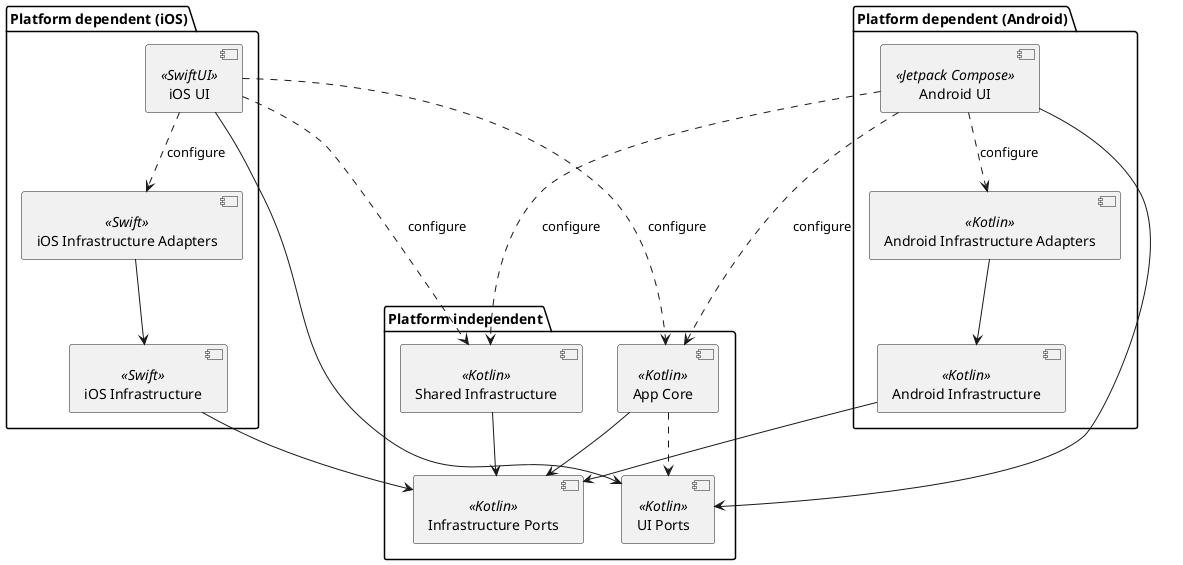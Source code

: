 @startuml

package "Platform dependent (iOS)" {
[iOS UI] as UI1 <<SwiftUI>>
[iOS Infrastructure] as Infra3 <<Swift>>
[iOS Infrastructure Adapters] as Adapt1 <<Swift>>
}
package "Platform independent" {
[App Core] as Core <<Kotlin>>
[UI Ports] as Ports4 <<Kotlin>>
[Infrastructure Ports] as Ports3 <<Kotlin>>
[Shared Infrastructure] as Infra1 <<Kotlin>>
}
package "Platform dependent (Android)" {
[Android UI] as UI2 <<Jetpack Compose>>
[Android Infrastructure] as Infra2 <<Kotlin>>
[Android Infrastructure Adapters] as Adapt2 <<Kotlin>>
}

UI1 --> Ports4 
UI2 --> Ports4 
UI1 ..> Core : configure
UI2 ..> Core : configure
UI1 ..> Adapt1 : configure
UI2 ..> Adapt2 : configure
UI1 ..> Infra1 : configure
UI2 ..> Infra1 : configure
Core ..> Ports4
Core --> Ports3 
Infra1 --> Ports3
Infra3 --> Ports3
Infra2 --> Ports3
Adapt1 --> Infra3
Adapt2 --> Infra2
@enduml


